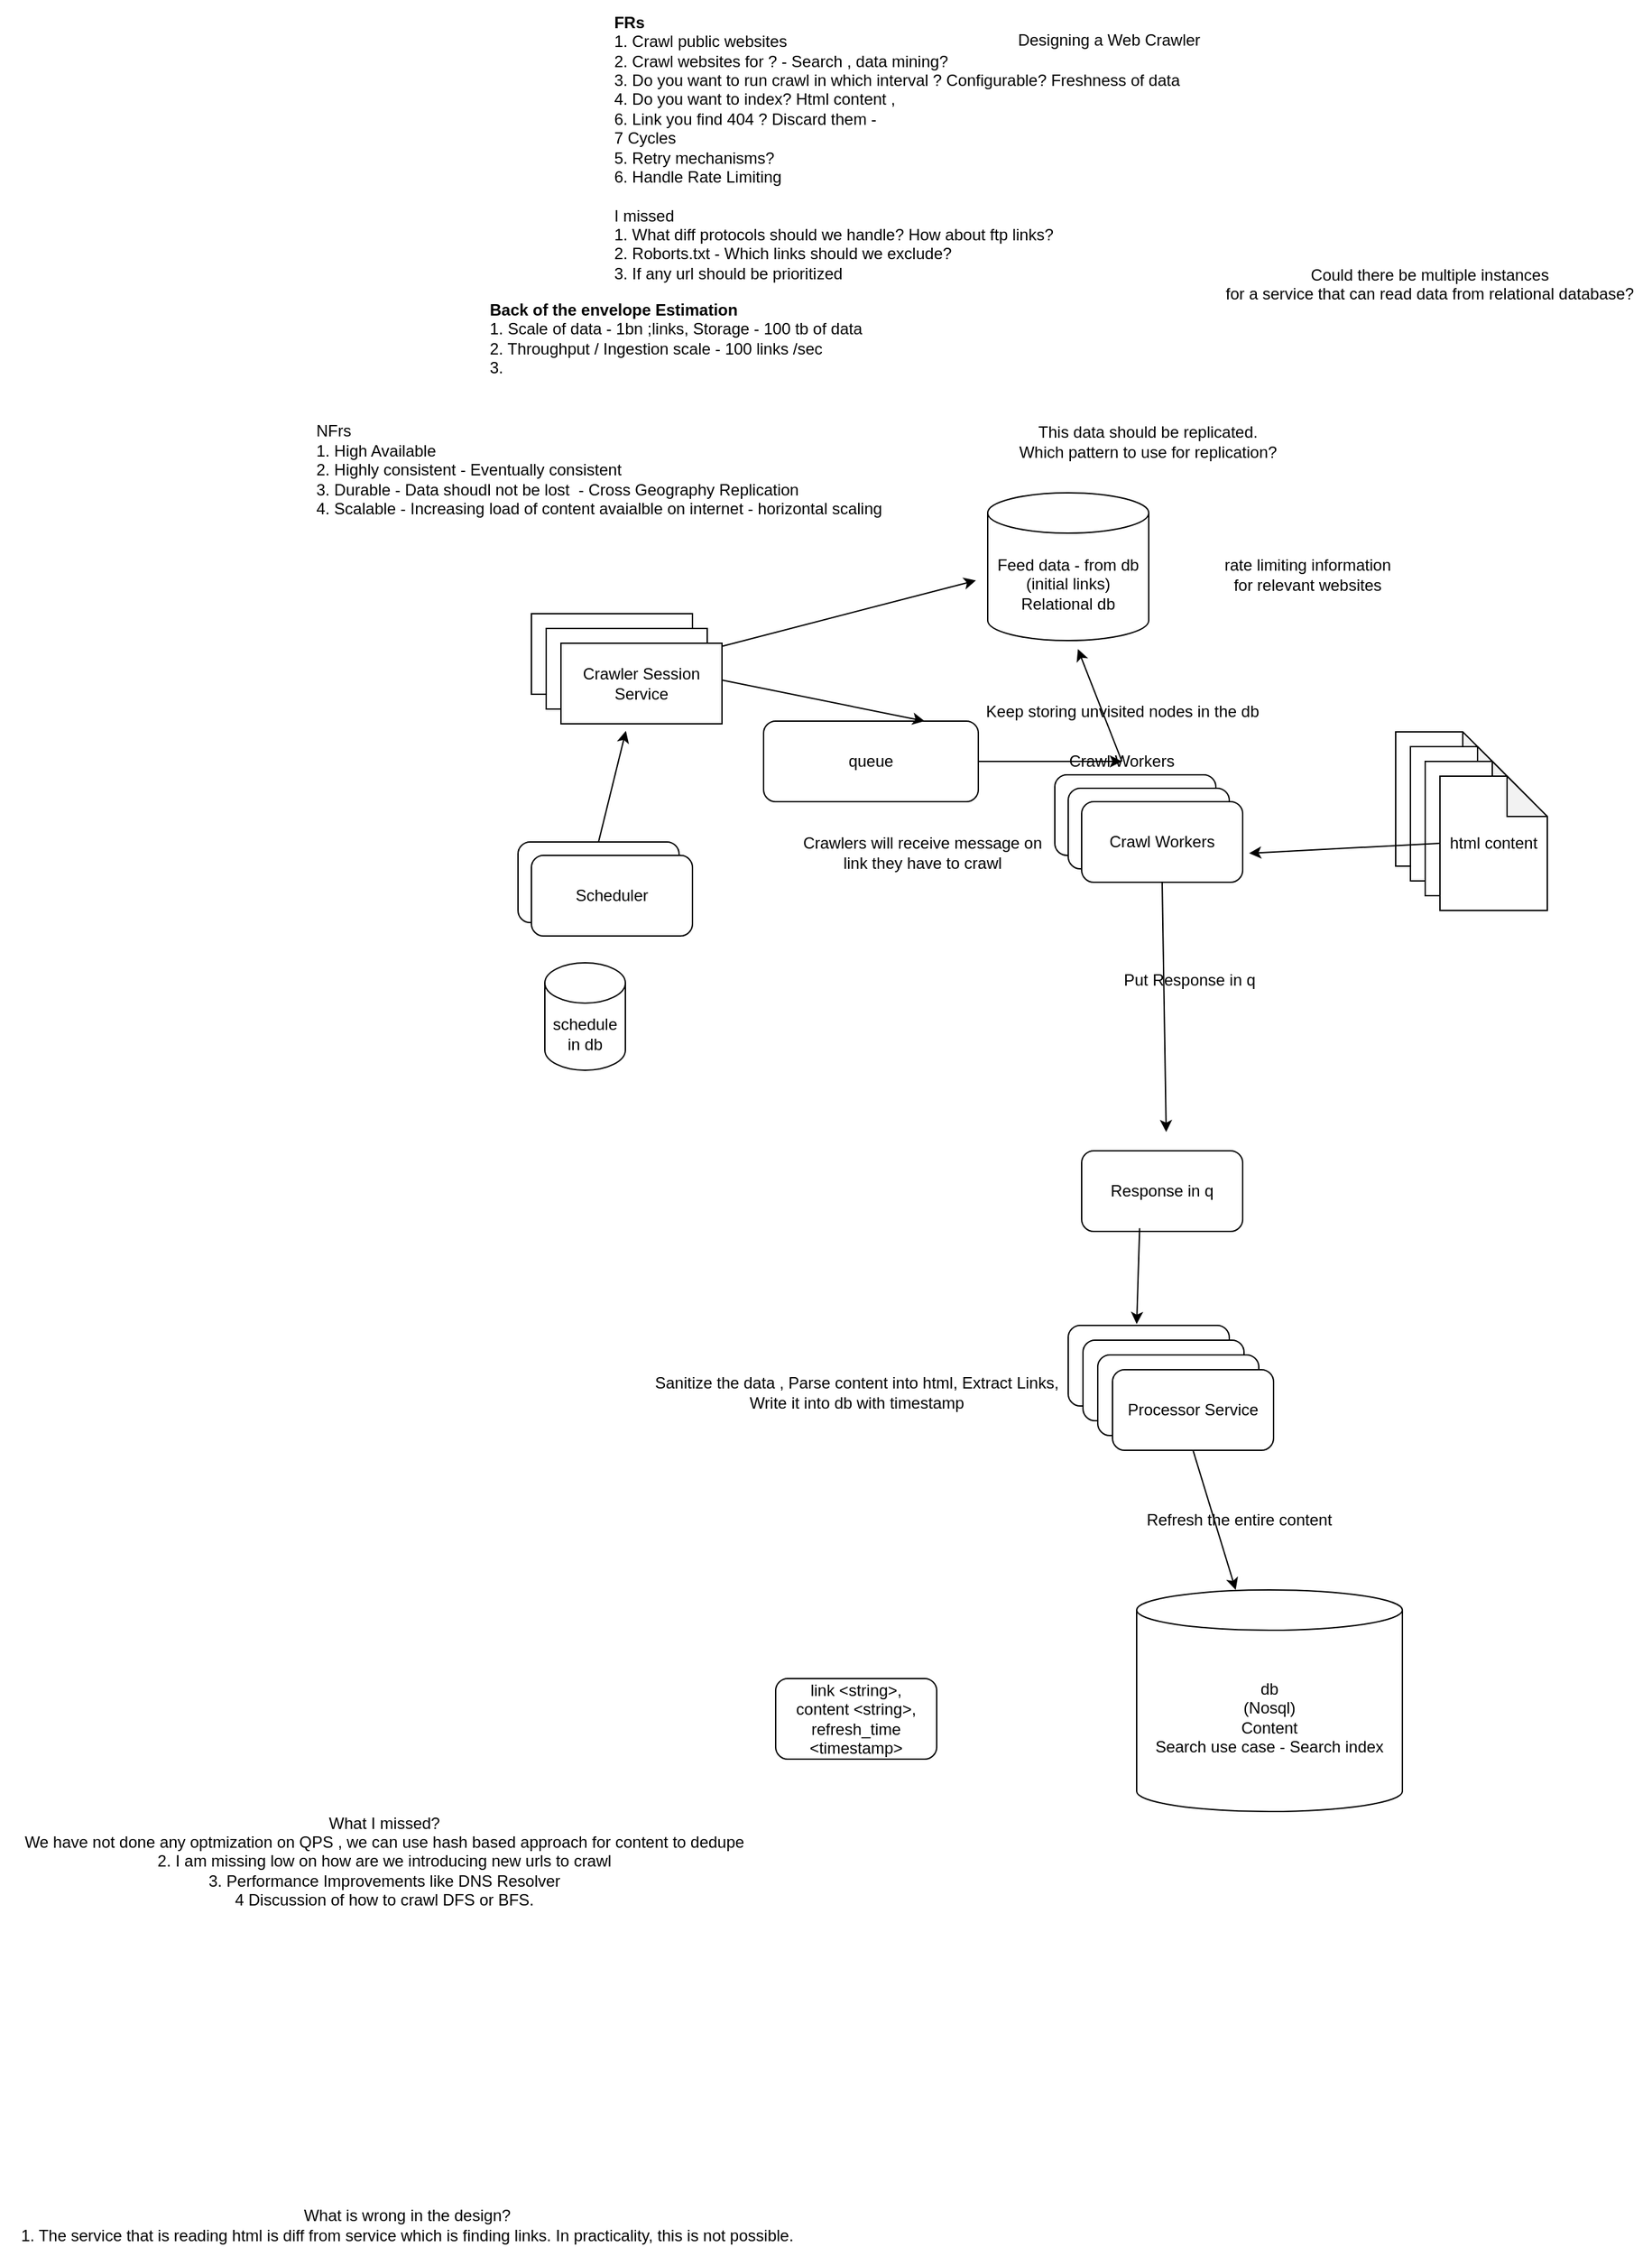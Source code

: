 <mxfile version="22.1.18" type="github" pages="2">
  <diagram name="Web Crawler" id="itkENivqgTPy2xBvm6J-">
    <mxGraphModel dx="2142" dy="2269" grid="1" gridSize="11" guides="1" tooltips="1" connect="1" arrows="1" fold="1" page="1" pageScale="1" pageWidth="1100" pageHeight="1700" math="0" shadow="0">
      <root>
        <mxCell id="0" />
        <mxCell id="1" parent="0" />
        <mxCell id="1dKefykoYRxyrlQqJmz5-1" value="Designing a Web Crawler" style="text;html=1;align=center;verticalAlign=middle;resizable=0;points=[];autosize=1;strokeColor=none;fillColor=none;" vertex="1" parent="1">
          <mxGeometry x="130" y="8" width="160" height="30" as="geometry" />
        </mxCell>
        <mxCell id="1dKefykoYRxyrlQqJmz5-2" value="&lt;div style=&quot;text-align: left;&quot;&gt;&lt;span style=&quot;background-color: initial;&quot;&gt;&lt;b&gt;FRs&lt;/b&gt;&lt;/span&gt;&lt;/div&gt;&lt;div style=&quot;text-align: left;&quot;&gt;&lt;span style=&quot;background-color: initial;&quot;&gt;1. Crawl public websites&lt;/span&gt;&lt;/div&gt;&lt;div style=&quot;text-align: left;&quot;&gt;&lt;span style=&quot;background-color: initial;&quot;&gt;2. Crawl websites for ? - Search , data mining?&lt;/span&gt;&lt;/div&gt;&lt;div style=&quot;text-align: left;&quot;&gt;&lt;span style=&quot;background-color: initial;&quot;&gt;3. Do you want to run crawl in which interval ? Configurable? Freshness of data&lt;/span&gt;&lt;/div&gt;&lt;div style=&quot;text-align: left;&quot;&gt;4. Do you want to index? Html content ,&amp;nbsp;&lt;/div&gt;&lt;div style=&quot;text-align: left;&quot;&gt;&lt;span style=&quot;background-color: initial;&quot;&gt;6. Link you find 404 ? Discard them -&amp;nbsp;&lt;/span&gt;&lt;br&gt;&lt;/div&gt;&lt;div style=&quot;text-align: left;&quot;&gt;&lt;span style=&quot;background-color: initial;&quot;&gt;7 Cycles&lt;/span&gt;&lt;/div&gt;&lt;div style=&quot;text-align: left;&quot;&gt;5. Retry mechanisms?&lt;span style=&quot;background-color: initial;&quot;&gt;&lt;br&gt;&lt;/span&gt;&lt;/div&gt;&lt;div style=&quot;text-align: left;&quot;&gt;6. Handle Rate Limiting&lt;/div&gt;&lt;div style=&quot;text-align: left;&quot;&gt;&lt;br&gt;&lt;/div&gt;&lt;div style=&quot;text-align: left;&quot;&gt;I missed&lt;/div&gt;&lt;div style=&quot;text-align: left;&quot;&gt;1. What diff protocols should we handle? How about ftp links?&lt;/div&gt;&lt;div style=&quot;text-align: left;&quot;&gt;2. Roborts.txt - Which links should we exclude?&lt;/div&gt;&lt;div style=&quot;text-align: left;&quot;&gt;3. If any url should be prioritized&lt;/div&gt;" style="text;html=1;align=center;verticalAlign=middle;resizable=0;points=[];autosize=1;strokeColor=none;fillColor=none;" vertex="1" parent="1">
          <mxGeometry x="-174" y="-7" width="451" height="220" as="geometry" />
        </mxCell>
        <mxCell id="1dKefykoYRxyrlQqJmz5-3" value="&lt;b&gt;Back of the envelope Estimation&lt;/b&gt;&lt;br&gt;1. Scale of data - 1bn ;links, Storage - 100 tb of data&lt;br&gt;2. Throughput / Ingestion scale - 100 links /sec&lt;br&gt;3.&amp;nbsp;" style="text;html=1;align=left;verticalAlign=middle;resizable=0;points=[];autosize=1;strokeColor=none;fillColor=none;" vertex="1" parent="1">
          <mxGeometry x="-253" y="206" width="308" height="77" as="geometry" />
        </mxCell>
        <mxCell id="1dKefykoYRxyrlQqJmz5-4" value="&lt;div style=&quot;text-align: left;&quot;&gt;&lt;span style=&quot;background-color: initial;&quot;&gt;NFrs&lt;/span&gt;&lt;/div&gt;&lt;div style=&quot;text-align: left;&quot;&gt;&lt;span style=&quot;background-color: initial;&quot;&gt;1. High Available&lt;/span&gt;&lt;/div&gt;&lt;div style=&quot;text-align: left;&quot;&gt;&lt;span style=&quot;background-color: initial;&quot;&gt;2. Highly consistent - Eventually consistent&lt;/span&gt;&lt;/div&gt;&lt;div style=&quot;text-align: left;&quot;&gt;&lt;span style=&quot;background-color: initial;&quot;&gt;3. Durable - Data shoudl not be lost&amp;nbsp; - Cross Geography Replication&lt;/span&gt;&lt;/div&gt;&lt;div style=&quot;text-align: left;&quot;&gt;&lt;span style=&quot;background-color: initial;&quot;&gt;4. Scalable - Increasing load of content avaialble on internet - horizontal scaling&lt;/span&gt;&lt;/div&gt;&lt;div style=&quot;text-align: left;&quot;&gt;&lt;span style=&quot;background-color: initial;&quot;&gt;&lt;br&gt;&lt;/span&gt;&lt;/div&gt;" style="text;html=1;align=center;verticalAlign=middle;resizable=0;points=[];autosize=1;strokeColor=none;fillColor=none;" vertex="1" parent="1">
          <mxGeometry x="-395" y="300" width="450" height="100" as="geometry" />
        </mxCell>
        <mxCell id="1dKefykoYRxyrlQqJmz5-6" value="Crawler Session Service" style="whiteSpace=wrap;html=1;" vertex="1" parent="1">
          <mxGeometry x="-220" y="450" width="120" height="60" as="geometry" />
        </mxCell>
        <mxCell id="1dKefykoYRxyrlQqJmz5-7" value="Scheduler" style="rounded=1;whiteSpace=wrap;html=1;" vertex="1" parent="1">
          <mxGeometry x="-230" y="620" width="120" height="60" as="geometry" />
        </mxCell>
        <mxCell id="1dKefykoYRxyrlQqJmz5-8" value="" style="endArrow=classic;html=1;rounded=0;exitX=0.5;exitY=0;exitDx=0;exitDy=0;entryX=0.42;entryY=1.12;entryDx=0;entryDy=0;entryPerimeter=0;" edge="1" parent="1" source="1dKefykoYRxyrlQqJmz5-7">
          <mxGeometry width="50" height="50" relative="1" as="geometry">
            <mxPoint x="190" y="470" as="sourcePoint" />
            <mxPoint x="-149.6" y="537.2" as="targetPoint" />
          </mxGeometry>
        </mxCell>
        <mxCell id="1dKefykoYRxyrlQqJmz5-9" value="Feed data - from db&lt;br&gt;(initial links)&lt;br&gt;Relational db" style="shape=cylinder3;whiteSpace=wrap;html=1;boundedLbl=1;backgroundOutline=1;size=15;" vertex="1" parent="1">
          <mxGeometry x="120" y="360" width="120" height="110" as="geometry" />
        </mxCell>
        <mxCell id="1dKefykoYRxyrlQqJmz5-10" value="" style="endArrow=classic;html=1;rounded=0;exitX=1;exitY=0.5;exitDx=0;exitDy=0;entryX=-0.073;entryY=0.593;entryDx=0;entryDy=0;entryPerimeter=0;" edge="1" parent="1" source="1dKefykoYRxyrlQqJmz5-6" target="1dKefykoYRxyrlQqJmz5-9">
          <mxGeometry width="50" height="50" relative="1" as="geometry">
            <mxPoint x="190" y="470" as="sourcePoint" />
            <mxPoint x="240" y="420" as="targetPoint" />
          </mxGeometry>
        </mxCell>
        <mxCell id="1dKefykoYRxyrlQqJmz5-13" value="queue" style="rounded=1;whiteSpace=wrap;html=1;" vertex="1" parent="1">
          <mxGeometry x="-47" y="530" width="160" height="60" as="geometry" />
        </mxCell>
        <mxCell id="1dKefykoYRxyrlQqJmz5-14" value="Crawl Workers" style="rounded=1;whiteSpace=wrap;html=1;" vertex="1" parent="1">
          <mxGeometry x="160" y="560" width="120" heifght="60" as="geometry" />
        </mxCell>
        <mxCell id="1dKefykoYRxyrlQqJmz5-15" value="" style="endArrow=classic;html=1;rounded=0;exitX=1;exitY=0.75;exitDx=0;exitDy=0;entryX=0.75;entryY=0;entryDx=0;entryDy=0;" edge="1" parent="1" source="1dKefykoYRxyrlQqJmz5-6" target="1dKefykoYRxyrlQqJmz5-13">
          <mxGeometry width="50" height="50" relative="1" as="geometry">
            <mxPoint x="110" y="480" as="sourcePoint" />
            <mxPoint x="160" y="430" as="targetPoint" />
          </mxGeometry>
        </mxCell>
        <mxCell id="1dKefykoYRxyrlQqJmz5-16" value="Crawl Workers" style="rounded=1;whiteSpace=wrap;html=1;" vertex="1" parent="1">
          <mxGeometry x="170" y="570" width="120" height="60" as="geometry" />
        </mxCell>
        <mxCell id="1dKefykoYRxyrlQqJmz5-17" value="Crawl Workers" style="rounded=1;whiteSpace=wrap;html=1;" vertex="1" parent="1">
          <mxGeometry x="180" y="580" width="120" height="60" as="geometry" />
        </mxCell>
        <mxCell id="1dKefykoYRxyrlQqJmz5-18" value="Crawl Workers" style="rounded=1;whiteSpace=wrap;html=1;" vertex="1" parent="1">
          <mxGeometry x="190" y="590" width="120" height="60" as="geometry" />
        </mxCell>
        <mxCell id="1dKefykoYRxyrlQqJmz5-19" value="" style="endArrow=classic;html=1;rounded=0;exitX=1;exitY=0.5;exitDx=0;exitDy=0;entryX=0;entryY=0.75;entryDx=0;entryDy=0;" edge="1" parent="1" source="1dKefykoYRxyrlQqJmz5-13" target="1dKefykoYRxyrlQqJmz5-14">
          <mxGeometry width="50" height="50" relative="1" as="geometry">
            <mxPoint x="110" y="480" as="sourcePoint" />
            <mxPoint x="160" y="430" as="targetPoint" />
          </mxGeometry>
        </mxCell>
        <mxCell id="1dKefykoYRxyrlQqJmz5-21" value="" style="endArrow=classic;html=1;rounded=0;exitX=0.5;exitY=0;exitDx=0;exitDy=0;entryX=0.56;entryY=1.058;entryDx=0;entryDy=0;entryPerimeter=0;" edge="1" parent="1" source="1dKefykoYRxyrlQqJmz5-14" target="1dKefykoYRxyrlQqJmz5-9">
          <mxGeometry width="50" height="50" relative="1" as="geometry">
            <mxPoint x="110" y="520" as="sourcePoint" />
            <mxPoint x="160" y="470" as="targetPoint" />
          </mxGeometry>
        </mxCell>
        <mxCell id="1dKefykoYRxyrlQqJmz5-24" value="Scheduler" style="rounded=1;whiteSpace=wrap;html=1;" vertex="1" parent="1">
          <mxGeometry x="-220" y="630" width="120" height="60" as="geometry" />
        </mxCell>
        <mxCell id="1dKefykoYRxyrlQqJmz5-25" value="schedule in db" style="shape=cylinder3;whiteSpace=wrap;html=1;boundedLbl=1;backgroundOutline=1;size=15;" vertex="1" parent="1">
          <mxGeometry x="-210" y="710" width="60" height="80" as="geometry" />
        </mxCell>
        <mxCell id="1dKefykoYRxyrlQqJmz5-27" value="Keep storing unvisited nodes in the db" style="text;html=1;align=center;verticalAlign=middle;resizable=0;points=[];autosize=1;strokeColor=none;fillColor=none;" vertex="1" parent="1">
          <mxGeometry x="105" y="508" width="230" height="30" as="geometry" />
        </mxCell>
        <mxCell id="1dKefykoYRxyrlQqJmz5-28" value="" style="endArrow=classic;html=1;rounded=0;exitX=0.5;exitY=1;exitDx=0;exitDy=0;" edge="1" parent="1" source="1dKefykoYRxyrlQqJmz5-18">
          <mxGeometry width="50" height="50" relative="1" as="geometry">
            <mxPoint x="110" y="640" as="sourcePoint" />
            <mxPoint x="253" y="836" as="targetPoint" />
          </mxGeometry>
        </mxCell>
        <mxCell id="1dKefykoYRxyrlQqJmz5-29" value="Put Response in q" style="text;html=1;align=center;verticalAlign=middle;resizable=0;points=[];autosize=1;strokeColor=none;fillColor=none;" vertex="1" parent="1">
          <mxGeometry x="210" y="708" width="120" height="30" as="geometry" />
        </mxCell>
        <mxCell id="1dKefykoYRxyrlQqJmz5-30" value="Response in q" style="rounded=1;whiteSpace=wrap;html=1;" vertex="1" parent="1">
          <mxGeometry x="190" y="850" width="120" height="60" as="geometry" />
        </mxCell>
        <mxCell id="1dKefykoYRxyrlQqJmz5-31" value="Processor Service" style="rounded=1;whiteSpace=wrap;html=1;" vertex="1" parent="1">
          <mxGeometry x="180" y="980" width="120" height="60" as="geometry" />
        </mxCell>
        <mxCell id="1dKefykoYRxyrlQqJmz5-32" value="Processor Service" style="rounded=1;whiteSpace=wrap;html=1;" vertex="1" parent="1">
          <mxGeometry x="191" y="991" width="120" height="60" as="geometry" />
        </mxCell>
        <mxCell id="1dKefykoYRxyrlQqJmz5-33" value="Processor Service" style="rounded=1;whiteSpace=wrap;html=1;" vertex="1" parent="1">
          <mxGeometry x="202" y="1002" width="120" height="60" as="geometry" />
        </mxCell>
        <mxCell id="1dKefykoYRxyrlQqJmz5-34" value="Processor Service" style="rounded=1;whiteSpace=wrap;html=1;" vertex="1" parent="1">
          <mxGeometry x="213" y="1013" width="120" height="60" as="geometry" />
        </mxCell>
        <mxCell id="1dKefykoYRxyrlQqJmz5-35" value="" style="endArrow=classic;html=1;rounded=0;exitX=0.36;exitY=0.96;exitDx=0;exitDy=0;exitPerimeter=0;" edge="1" parent="1" source="1dKefykoYRxyrlQqJmz5-30">
          <mxGeometry width="50" height="50" relative="1" as="geometry">
            <mxPoint x="110" y="930" as="sourcePoint" />
            <mxPoint x="231" y="979" as="targetPoint" />
          </mxGeometry>
        </mxCell>
        <mxCell id="1dKefykoYRxyrlQqJmz5-36" value="Sanitize the data , Parse content into html, Extract Links,&lt;br&gt;Write it into db with timestamp" style="text;html=1;align=center;verticalAlign=middle;resizable=0;points=[];autosize=1;strokeColor=none;fillColor=none;" vertex="1" parent="1">
          <mxGeometry x="-143" y="1008" width="330" height="44" as="geometry" />
        </mxCell>
        <mxCell id="1dKefykoYRxyrlQqJmz5-37" value="Crawlers will receive message on &lt;br&gt;link they have to crawl" style="text;html=1;align=center;verticalAlign=middle;resizable=0;points=[];autosize=1;strokeColor=none;fillColor=none;" vertex="1" parent="1">
          <mxGeometry x="-28" y="606" width="198" height="44" as="geometry" />
        </mxCell>
        <mxCell id="1dKefykoYRxyrlQqJmz5-38" value="db&lt;br&gt;(Nosql)&lt;br&gt;Content&lt;br&gt;Search use case - Search index" style="shape=cylinder3;whiteSpace=wrap;html=1;boundedLbl=1;backgroundOutline=1;size=15;" vertex="1" parent="1">
          <mxGeometry x="231" y="1177" width="198" height="165" as="geometry" />
        </mxCell>
        <mxCell id="1dKefykoYRxyrlQqJmz5-39" value="Could there be multiple instances&lt;br&gt;for a service that can read data from relational database?&lt;br&gt;&lt;br&gt;" style="text;html=1;align=center;verticalAlign=middle;resizable=0;points=[];autosize=1;strokeColor=none;fillColor=none;" vertex="1" parent="1">
          <mxGeometry x="284" y="184" width="330" height="55" as="geometry" />
        </mxCell>
        <mxCell id="1dKefykoYRxyrlQqJmz5-40" value="" style="endArrow=classic;html=1;rounded=0;exitX=0.5;exitY=1;exitDx=0;exitDy=0;" edge="1" parent="1" source="1dKefykoYRxyrlQqJmz5-34" target="1dKefykoYRxyrlQqJmz5-38">
          <mxGeometry width="50" height="50" relative="1" as="geometry">
            <mxPoint x="143" y="1227" as="sourcePoint" />
            <mxPoint x="193" y="1177" as="targetPoint" />
          </mxGeometry>
        </mxCell>
        <mxCell id="1dKefykoYRxyrlQqJmz5-41" value="link &amp;lt;string&amp;gt;,&lt;br&gt;content &amp;lt;string&amp;gt;,&lt;br&gt;refresh_time &amp;lt;timestamp&amp;gt;" style="rounded=1;whiteSpace=wrap;html=1;" vertex="1" parent="1">
          <mxGeometry x="-38" y="1243" width="120" height="60" as="geometry" />
        </mxCell>
        <mxCell id="1dKefykoYRxyrlQqJmz5-42" value="Refresh the entire content" style="text;html=1;align=center;verticalAlign=middle;resizable=0;points=[];autosize=1;strokeColor=none;fillColor=none;" vertex="1" parent="1">
          <mxGeometry x="224" y="1108" width="165" height="33" as="geometry" />
        </mxCell>
        <mxCell id="1dKefykoYRxyrlQqJmz5-43" value="" style="shape=note;whiteSpace=wrap;html=1;backgroundOutline=1;darkOpacity=0.05;" vertex="1" parent="1">
          <mxGeometry x="424" y="538" width="80" height="100" as="geometry" />
        </mxCell>
        <mxCell id="1dKefykoYRxyrlQqJmz5-44" value="" style="shape=note;whiteSpace=wrap;html=1;backgroundOutline=1;darkOpacity=0.05;" vertex="1" parent="1">
          <mxGeometry x="435" y="549" width="80" height="100" as="geometry" />
        </mxCell>
        <mxCell id="1dKefykoYRxyrlQqJmz5-45" value="" style="shape=note;whiteSpace=wrap;html=1;backgroundOutline=1;darkOpacity=0.05;" vertex="1" parent="1">
          <mxGeometry x="446" y="560" width="80" height="100" as="geometry" />
        </mxCell>
        <mxCell id="1dKefykoYRxyrlQqJmz5-46" value="html content" style="shape=note;whiteSpace=wrap;html=1;backgroundOutline=1;darkOpacity=0.05;" vertex="1" parent="1">
          <mxGeometry x="457" y="571" width="80" height="100" as="geometry" />
        </mxCell>
        <mxCell id="1dKefykoYRxyrlQqJmz5-47" value="" style="endArrow=classic;html=1;rounded=0;exitX=0;exitY=0.5;exitDx=0;exitDy=0;exitPerimeter=0;entryX=1.04;entryY=0.64;entryDx=0;entryDy=0;entryPerimeter=0;" edge="1" parent="1" source="1dKefykoYRxyrlQqJmz5-46" target="1dKefykoYRxyrlQqJmz5-18">
          <mxGeometry width="50" height="50" relative="1" as="geometry">
            <mxPoint x="143" y="622" as="sourcePoint" />
            <mxPoint x="193" y="572" as="targetPoint" />
          </mxGeometry>
        </mxCell>
        <mxCell id="1dKefykoYRxyrlQqJmz5-49" value="rate limiting information &lt;br&gt;for relevant websites" style="text;html=1;align=center;verticalAlign=middle;resizable=0;points=[];autosize=1;strokeColor=none;fillColor=none;" vertex="1" parent="1">
          <mxGeometry x="281" y="399" width="154" height="44" as="geometry" />
        </mxCell>
        <mxCell id="1dKefykoYRxyrlQqJmz5-50" value="Crawler Session Service" style="whiteSpace=wrap;html=1;" vertex="1" parent="1">
          <mxGeometry x="-209" y="461" width="120" height="60" as="geometry" />
        </mxCell>
        <mxCell id="1dKefykoYRxyrlQqJmz5-51" value="Crawler Session Service" style="whiteSpace=wrap;html=1;" vertex="1" parent="1">
          <mxGeometry x="-198" y="472" width="120" height="60" as="geometry" />
        </mxCell>
        <mxCell id="1dKefykoYRxyrlQqJmz5-52" value="This data should be replicated.&lt;br&gt;Which pattern to use for replication?" style="text;html=1;align=center;verticalAlign=middle;resizable=0;points=[];autosize=1;strokeColor=none;fillColor=none;" vertex="1" parent="1">
          <mxGeometry x="129" y="300" width="220" height="44" as="geometry" />
        </mxCell>
        <mxCell id="1dKefykoYRxyrlQqJmz5-54" value="What is wrong in the design?&lt;br&gt;1. The service that is reading html is diff from service which is finding links. In practicality, this is not possible." style="text;html=1;align=center;verticalAlign=middle;resizable=0;points=[];autosize=1;strokeColor=none;fillColor=none;" vertex="1" parent="1">
          <mxGeometry x="-616" y="1628" width="605" height="44" as="geometry" />
        </mxCell>
        <mxCell id="1dKefykoYRxyrlQqJmz5-55" value="What I missed?&lt;br&gt;We have not done any optmization on QPS , we can use hash based approach for content to dedupe&lt;br&gt;2. I am missing low on how are we introducing new urls to crawl&lt;br&gt;3. Performance Improvements like DNS Resolver&lt;br&gt;4 Discussion of how to crawl DFS or BFS." style="text;html=1;align=center;verticalAlign=middle;resizable=0;points=[];autosize=1;strokeColor=none;fillColor=none;" vertex="1" parent="1">
          <mxGeometry x="-611" y="1335" width="561" height="88" as="geometry" />
        </mxCell>
      </root>
    </mxGraphModel>
  </diagram>
  <diagram id="dOpypZhSOcodEea85Q-x" name="Auto Complete Suggester">
    <mxGraphModel dx="2696" dy="569" grid="1" gridSize="11" guides="1" tooltips="1" connect="1" arrows="1" fold="1" page="1" pageScale="1" pageWidth="1654" pageHeight="2336" math="0" shadow="0">
      <root>
        <mxCell id="0" />
        <mxCell id="1" parent="0" />
        <mxCell id="8aNyacZ4Gxc3C8pPDse--1" value="Design Auto complete suggester for shopping website" style="text;html=1;align=center;verticalAlign=middle;resizable=0;points=[];autosize=1;strokeColor=none;fillColor=none;" vertex="1" parent="1">
          <mxGeometry x="253" y="30" width="308" height="33" as="geometry" />
        </mxCell>
        <mxCell id="8aNyacZ4Gxc3C8pPDse--2" value="FRs&lt;br&gt;1.&amp;nbsp; Auto complete suggestion based on suggestions , Product Names?&lt;br&gt;&lt;div style=&quot;&quot;&gt;&lt;span style=&quot;background-color: initial;&quot;&gt;2. How many words types before suggesting ? - P0&lt;/span&gt;&lt;/div&gt;&lt;div style=&quot;&quot;&gt;&lt;span style=&quot;background-color: initial;&quot;&gt;3. Suggest on every alphabet click? - P0&lt;/span&gt;&lt;/div&gt;&lt;div style=&quot;&quot;&gt;4. Ranking of suggestions ? - P0&lt;/div&gt;&lt;div style=&quot;&quot;&gt;5. Seasonal suggestions? - P1&lt;/div&gt;&lt;div style=&quot;&quot;&gt;6. Word length limit of suggestions? - P0&lt;/div&gt;&lt;div style=&quot;&quot;&gt;&lt;span style=&quot;background-color: initial;&quot;&gt;7 . Location based suggestions? - P1&amp;nbsp;&lt;/span&gt;&lt;/div&gt;" style="text;html=1;align=left;verticalAlign=middle;resizable=0;points=[];autosize=1;strokeColor=none;fillColor=none;" vertex="1" parent="1">
          <mxGeometry x="-16" y="99" width="396" height="132" as="geometry" />
        </mxCell>
        <mxCell id="8aNyacZ4Gxc3C8pPDse--3" value="NFRs&lt;br&gt;1. System should be highly available..&lt;br&gt;&lt;div style=&quot;text-align: left;&quot;&gt;&lt;span style=&quot;background-color: initial;&quot;&gt;2. Latency - Low of order of ms.&lt;/span&gt;&lt;/div&gt;&lt;div style=&quot;text-align: left;&quot;&gt;&lt;span style=&quot;background-color: initial;&quot;&gt;3. Throughput High - Burst of requests&lt;/span&gt;&lt;/div&gt;&lt;div style=&quot;text-align: left;&quot;&gt;&lt;span style=&quot;background-color: initial;&quot;&gt;4. Rate Limited&lt;/span&gt;&lt;/div&gt;&lt;div style=&quot;text-align: left;&quot;&gt;&lt;span style=&quot;background-color: initial;&quot;&gt;5. Scalable - Add more products&lt;/span&gt;&lt;/div&gt;&lt;div style=&quot;text-align: left;&quot;&gt;&lt;span style=&quot;background-color: initial;&quot;&gt;6. Disaster Recovery&lt;/span&gt;&lt;/div&gt;&lt;div style=&quot;text-align: left;&quot;&gt;&lt;span style=&quot;background-color: initial;&quot;&gt;7. telemetry&lt;/span&gt;&lt;/div&gt;" style="text;html=1;align=center;verticalAlign=middle;resizable=0;points=[];autosize=1;strokeColor=none;fillColor=none;" vertex="1" parent="1">
          <mxGeometry x="-16" y="281" width="231" height="132" as="geometry" />
        </mxCell>
        <mxCell id="8aNyacZ4Gxc3C8pPDse--4" value="Scale&lt;br&gt;1. 10k of products&amp;nbsp; - 10k of string - 500 Mb - in memory&lt;br&gt;2. User scale - 10m DAU users * 10 searches * 10 = ~1000 queries / sec" style="text;html=1;align=left;verticalAlign=middle;resizable=0;points=[];autosize=1;strokeColor=none;fillColor=none;" vertex="1" parent="1">
          <mxGeometry x="-10" y="451" width="407" height="55" as="geometry" />
        </mxCell>
        <mxCell id="8aNyacZ4Gxc3C8pPDse--5" value="Features&lt;br&gt;1.. Low latency&lt;br&gt;&lt;div style=&quot;&quot;&gt;&lt;span style=&quot;background-color: initial;&quot;&gt;2.. Scalability&amp;nbsp;&lt;/span&gt;&lt;/div&gt;&lt;div style=&quot;&quot;&gt;&lt;span style=&quot;background-color: initial;&quot;&gt;3.. Read heavy system&lt;/span&gt;&lt;/div&gt;" style="text;html=1;align=left;verticalAlign=middle;resizable=0;points=[];autosize=1;strokeColor=none;fillColor=none;" vertex="1" parent="1">
          <mxGeometry x="-2" y="559" width="143" height="77" as="geometry" />
        </mxCell>
        <mxCell id="8aNyacZ4Gxc3C8pPDse--6" value="API spec&lt;br&gt;1. GET /suggestions/{prefix}?noOfSuggestions=5,sort=relevance&lt;br&gt;2. POST /suggestions/" style="text;html=1;align=center;verticalAlign=middle;resizable=0;points=[];autosize=1;strokeColor=none;fillColor=none;" vertex="1" parent="1">
          <mxGeometry x="-156" y="657" width="374" height="55" as="geometry" />
        </mxCell>
        <mxCell id="8aNyacZ4Gxc3C8pPDse--7" value="API Gateway&lt;br&gt;&lt;br&gt;(Load Balancing.&lt;br&gt;Auth&lt;br&gt;)" style="whiteSpace=wrap;html=1;aspect=fixed;" vertex="1" parent="1">
          <mxGeometry x="99" y="825" width="124" height="124" as="geometry" />
        </mxCell>
        <mxCell id="8aNyacZ4Gxc3C8pPDse--8" value="Actor" style="shape=umlActor;verticalLabelPosition=bottom;verticalAlign=top;html=1;outlineConnect=0;" vertex="1" parent="1">
          <mxGeometry x="-10" y="846" width="30" height="60" as="geometry" />
        </mxCell>
        <mxCell id="8aNyacZ4Gxc3C8pPDse--9" value="Suggestion Server" style="whiteSpace=wrap;html=1;aspect=fixed;" vertex="1" parent="1">
          <mxGeometry x="286" y="825" width="80" height="80" as="geometry" />
        </mxCell>
        <mxCell id="8aNyacZ4Gxc3C8pPDse--10" value="Suggestion Server" style="whiteSpace=wrap;html=1;aspect=fixed;" vertex="1" parent="1">
          <mxGeometry x="297" y="836" width="80" height="80" as="geometry" />
        </mxCell>
        <mxCell id="8aNyacZ4Gxc3C8pPDse--11" value="Suggestion Server" style="whiteSpace=wrap;html=1;aspect=fixed;" vertex="1" parent="1">
          <mxGeometry x="308" y="847" width="80" height="80" as="geometry" />
        </mxCell>
        <mxCell id="8aNyacZ4Gxc3C8pPDse--12" value="Suggestion Server" style="whiteSpace=wrap;html=1;aspect=fixed;" vertex="1" parent="1">
          <mxGeometry x="319" y="858" width="80" height="80" as="geometry" />
        </mxCell>
        <mxCell id="8aNyacZ4Gxc3C8pPDse--14" value="" style="endArrow=none;dashed=1;html=1;dashPattern=1 3;strokeWidth=2;rounded=0;" edge="1" parent="1">
          <mxGeometry width="50" height="50" relative="1" as="geometry">
            <mxPoint x="484" y="1155" as="sourcePoint" />
            <mxPoint x="484" y="682" as="targetPoint" />
          </mxGeometry>
        </mxCell>
        <mxCell id="8aNyacZ4Gxc3C8pPDse--16" value="Search Index like solution / Trie in a VM" style="rounded=1;whiteSpace=wrap;html=1;" vertex="1" parent="1">
          <mxGeometry x="594" y="850" width="120" height="60" as="geometry" />
        </mxCell>
        <mxCell id="8aNyacZ4Gxc3C8pPDse--17" value="Product&lt;br&gt;Db" style="shape=cylinder3;whiteSpace=wrap;html=1;boundedLbl=1;backgroundOutline=1;size=15;" vertex="1" parent="1">
          <mxGeometry x="605" y="1034" width="60" height="80" as="geometry" />
        </mxCell>
        <mxCell id="8aNyacZ4Gxc3C8pPDse--18" value="" style="endArrow=classic;html=1;rounded=0;" edge="1" parent="1" source="8aNyacZ4Gxc3C8pPDse--8">
          <mxGeometry width="50" height="50" relative="1" as="geometry">
            <mxPoint x="352" y="908" as="sourcePoint" />
            <mxPoint x="88" y="880" as="targetPoint" />
          </mxGeometry>
        </mxCell>
        <mxCell id="8aNyacZ4Gxc3C8pPDse--20" value="htpp" style="edgeLabel;html=1;align=center;verticalAlign=middle;resizable=0;points=[];" vertex="1" connectable="0" parent="8aNyacZ4Gxc3C8pPDse--18">
          <mxGeometry x="-0.193" y="3" relative="1" as="geometry">
            <mxPoint as="offset" />
          </mxGeometry>
        </mxCell>
        <mxCell id="8aNyacZ4Gxc3C8pPDse--21" value="Text" style="edgeLabel;html=1;align=center;verticalAlign=middle;resizable=0;points=[];" vertex="1" connectable="0" parent="8aNyacZ4Gxc3C8pPDse--18">
          <mxGeometry x="-0.095" y="-4" relative="1" as="geometry">
            <mxPoint as="offset" />
          </mxGeometry>
        </mxCell>
        <mxCell id="8aNyacZ4Gxc3C8pPDse--22" value="http" style="edgeLabel;html=1;align=center;verticalAlign=middle;resizable=0;points=[];" vertex="1" connectable="0" parent="8aNyacZ4Gxc3C8pPDse--18">
          <mxGeometry x="-0.131" y="1" relative="1" as="geometry">
            <mxPoint as="offset" />
          </mxGeometry>
        </mxCell>
        <mxCell id="8aNyacZ4Gxc3C8pPDse--19" value="" style="endArrow=classic;html=1;rounded=0;exitX=1.056;exitY=0.46;exitDx=0;exitDy=0;exitPerimeter=0;" edge="1" parent="1" source="8aNyacZ4Gxc3C8pPDse--7">
          <mxGeometry width="50" height="50" relative="1" as="geometry">
            <mxPoint x="352" y="908" as="sourcePoint" />
            <mxPoint x="275" y="882" as="targetPoint" />
          </mxGeometry>
        </mxCell>
        <mxCell id="8aNyacZ4Gxc3C8pPDse--23" value="Read Path" style="text;html=1;align=center;verticalAlign=middle;resizable=0;points=[];autosize=1;strokeColor=none;fillColor=none;" vertex="1" parent="1">
          <mxGeometry x="213" y="855" width="77" height="33" as="geometry" />
        </mxCell>
        <mxCell id="8aNyacZ4Gxc3C8pPDse--24" value="" style="endArrow=classic;html=1;rounded=0;entryX=-0.08;entryY=0.747;entryDx=0;entryDy=0;entryPerimeter=0;" edge="1" parent="1" target="8aNyacZ4Gxc3C8pPDse--16">
          <mxGeometry width="50" height="50" relative="1" as="geometry">
            <mxPoint x="407" y="902" as="sourcePoint" />
            <mxPoint x="402" y="858" as="targetPoint" />
          </mxGeometry>
        </mxCell>
        <mxCell id="8aNyacZ4Gxc3C8pPDse--25" value="" style="endArrow=classic;html=1;rounded=0;exitX=1.007;exitY=0.365;exitDx=0;exitDy=0;exitPerimeter=0;" edge="1" parent="1" source="8aNyacZ4Gxc3C8pPDse--29">
          <mxGeometry width="50" height="50" relative="1" as="geometry">
            <mxPoint x="352" y="1078" as="sourcePoint" />
            <mxPoint x="594" y="1078" as="targetPoint" />
          </mxGeometry>
        </mxCell>
        <mxCell id="8aNyacZ4Gxc3C8pPDse--26" value="Updates to product db" style="edgeLabel;html=1;align=center;verticalAlign=middle;resizable=0;points=[];" vertex="1" connectable="0" parent="8aNyacZ4Gxc3C8pPDse--25">
          <mxGeometry x="-0.152" y="2" relative="1" as="geometry">
            <mxPoint x="70" as="offset" />
          </mxGeometry>
        </mxCell>
        <mxCell id="8aNyacZ4Gxc3C8pPDse--31" value="1" style="edgeLabel;html=1;align=center;verticalAlign=middle;resizable=0;points=[];" vertex="1" connectable="0" parent="8aNyacZ4Gxc3C8pPDse--25">
          <mxGeometry x="-0.785" y="3" relative="1" as="geometry">
            <mxPoint as="offset" />
          </mxGeometry>
        </mxCell>
        <mxCell id="8aNyacZ4Gxc3C8pPDse--27" value="" style="endArrow=classic;html=1;rounded=0;exitX=0;exitY=0;exitDx=0;exitDy=0;exitPerimeter=0;entryX=0.153;entryY=1.027;entryDx=0;entryDy=0;entryPerimeter=0;" edge="1" parent="1" source="8aNyacZ4Gxc3C8pPDse--17" target="8aNyacZ4Gxc3C8pPDse--16">
          <mxGeometry width="50" height="50" relative="1" as="geometry">
            <mxPoint x="352" y="1018" as="sourcePoint" />
            <mxPoint x="402" y="968" as="targetPoint" />
          </mxGeometry>
        </mxCell>
        <mxCell id="8aNyacZ4Gxc3C8pPDse--28" value="Synchronously update the suggestion storage&lt;br&gt;eith failover emchanism" style="edgeLabel;html=1;align=center;verticalAlign=middle;resizable=0;points=[];" vertex="1" connectable="0" parent="8aNyacZ4Gxc3C8pPDse--27">
          <mxGeometry x="0.079" y="-1" relative="1" as="geometry">
            <mxPoint as="offset" />
          </mxGeometry>
        </mxCell>
        <mxCell id="8aNyacZ4Gxc3C8pPDse--29" value="Product Service" style="whiteSpace=wrap;html=1;aspect=fixed;" vertex="1" parent="1">
          <mxGeometry x="143" y="1034" width="80" height="80" as="geometry" />
        </mxCell>
        <mxCell id="8aNyacZ4Gxc3C8pPDse--30" value="" style="endArrow=classic;html=1;rounded=0;exitX=1.067;exitY=0.88;exitDx=0;exitDy=0;exitPerimeter=0;" edge="1" parent="1" source="8aNyacZ4Gxc3C8pPDse--29">
          <mxGeometry width="50" height="50" relative="1" as="geometry">
            <mxPoint x="312" y="999" as="sourcePoint" />
            <mxPoint x="362" y="949" as="targetPoint" />
          </mxGeometry>
        </mxCell>
        <mxCell id="8aNyacZ4Gxc3C8pPDse--32" value="2 - Post suggestion to Search Index" style="edgeLabel;html=1;align=center;verticalAlign=middle;resizable=0;points=[];" vertex="1" connectable="0" parent="8aNyacZ4Gxc3C8pPDse--30">
          <mxGeometry x="-0.827" y="-2" relative="1" as="geometry">
            <mxPoint as="offset" />
          </mxGeometry>
        </mxCell>
        <mxCell id="8aNyacZ4Gxc3C8pPDse--33" value="1 - Update Product db" style="edgeLabel;html=1;align=center;verticalAlign=middle;resizable=0;points=[];" vertex="1" connectable="0" parent="8aNyacZ4Gxc3C8pPDse--30">
          <mxGeometry x="-0.462" y="-4" relative="1" as="geometry">
            <mxPoint as="offset" />
          </mxGeometry>
        </mxCell>
        <mxCell id="8aNyacZ4Gxc3C8pPDse--34" value="mama e-&amp;gt; mama earth oil&lt;br&gt;mam earth shampoo&lt;br&gt;mama earth conditioner" style="text;html=1;align=center;verticalAlign=middle;resizable=0;points=[];autosize=1;strokeColor=none;fillColor=none;" vertex="1" parent="1">
          <mxGeometry x="-18" y="1251" width="165" height="55" as="geometry" />
        </mxCell>
        <mxCell id="8aNyacZ4Gxc3C8pPDse--37" value="&quot;&quot;&lt;br&gt;apt - 50&lt;br&gt;app -37" style="ellipse;whiteSpace=wrap;html=1;" vertex="1" parent="1">
          <mxGeometry x="257" y="1342" width="84" height="80" as="geometry" />
        </mxCell>
        <mxCell id="8aNyacZ4Gxc3C8pPDse--38" value="p -&amp;nbsp;&lt;br&gt;apt - 50&lt;br&gt;app -37" style="ellipse;whiteSpace=wrap;html=1;" vertex="1" parent="1">
          <mxGeometry x="78" y="1507" width="84" height="80" as="geometry" />
        </mxCell>
        <mxCell id="8aNyacZ4Gxc3C8pPDse--39" value="c -&amp;nbsp;" style="ellipse;whiteSpace=wrap;html=1;" vertex="1" parent="1">
          <mxGeometry x="377" y="1408" width="84" height="80" as="geometry" />
        </mxCell>
        <mxCell id="8aNyacZ4Gxc3C8pPDse--40" value="b -&amp;nbsp;" style="ellipse;whiteSpace=wrap;html=1;" vertex="1" parent="1">
          <mxGeometry x="253" y="1419" width="84" height="80" as="geometry" />
        </mxCell>
        <mxCell id="8aNyacZ4Gxc3C8pPDse--41" value="a -&amp;nbsp;&lt;br&gt;&lt;br&gt;apt - 50&lt;br&gt;app - 37&amp;nbsp;" style="ellipse;whiteSpace=wrap;html=1;" vertex="1" parent="1">
          <mxGeometry x="147" y="1408" width="84" height="80" as="geometry" />
        </mxCell>
        <mxCell id="8aNyacZ4Gxc3C8pPDse--42" value="p -&amp;nbsp;&lt;br&gt;app - 37" style="ellipse;whiteSpace=wrap;html=1;" vertex="1" parent="1">
          <mxGeometry y="1606" width="84" height="80" as="geometry" />
        </mxCell>
        <mxCell id="8aNyacZ4Gxc3C8pPDse--43" value="t -&amp;nbsp;&lt;br&gt;apt - 50" style="ellipse;whiteSpace=wrap;html=1;" vertex="1" parent="1">
          <mxGeometry x="131" y="1606" width="84" height="80" as="geometry" />
        </mxCell>
        <mxCell id="8aNyacZ4Gxc3C8pPDse--44" value="&quot;&quot; -&amp;nbsp; 30" style="ellipse;whiteSpace=wrap;html=1;" vertex="1" parent="1">
          <mxGeometry x="-64" y="1705" width="84" height="80" as="geometry" />
        </mxCell>
        <mxCell id="8aNyacZ4Gxc3C8pPDse--45" value="&quot;&quot; - 35" style="ellipse;whiteSpace=wrap;html=1;aspect=fixed;" vertex="1" parent="1">
          <mxGeometry x="99" y="1705" width="80" height="80" as="geometry" />
        </mxCell>
        <mxCell id="8aNyacZ4Gxc3C8pPDse--46" value="apt - 50&lt;br&gt;app - 37&lt;br&gt;bat - 45" style="text;html=1;align=center;verticalAlign=middle;resizable=0;points=[];autosize=1;strokeColor=none;fillColor=none;" vertex="1" parent="1">
          <mxGeometry x="31" y="1911" width="66" height="55" as="geometry" />
        </mxCell>
        <mxCell id="8aNyacZ4Gxc3C8pPDse--47" value="Don&#39;t know&lt;br&gt;1. What exactly to do for highly concurrent systems?&lt;br&gt;This is not a really highly concurrent system. It is rather a system that has high QPS needs.&lt;br&gt;For high QPS needs, Using GET protocol and cache control headers, browser can cache auto complete suggestions and&amp;nbsp;&lt;br&gt;make low latency requests.&lt;br&gt;&lt;br&gt;2. How to tune ES for read heaviness? - ES is not rightly set for auto complete type of use cases.&amp;nbsp;&lt;br&gt;Trie is the structure we can use and store it in in ways as mentioned in Alex Xu book." style="text;html=1;align=center;verticalAlign=middle;resizable=0;points=[];autosize=1;strokeColor=none;fillColor=none;" vertex="1" parent="1">
          <mxGeometry x="191" y="1653" width="671" height="132" as="geometry" />
        </mxCell>
      </root>
    </mxGraphModel>
  </diagram>
</mxfile>
